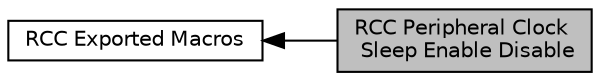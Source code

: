 digraph "RCC Peripheral Clock Sleep Enable Disable"
{
  edge [fontname="Helvetica",fontsize="10",labelfontname="Helvetica",labelfontsize="10"];
  node [fontname="Helvetica",fontsize="10",shape=record];
  rankdir=LR;
  Node0 [label="RCC Peripheral Clock\l Sleep Enable Disable",height=0.2,width=0.4,color="black", fillcolor="grey75", style="filled", fontcolor="black"];
  Node1 [label="RCC Exported Macros",height=0.2,width=0.4,color="black", fillcolor="white", style="filled",URL="$group___r_c_c___exported___macros.html"];
  Node1->Node0 [shape=plaintext, dir="back", style="solid"];
}
